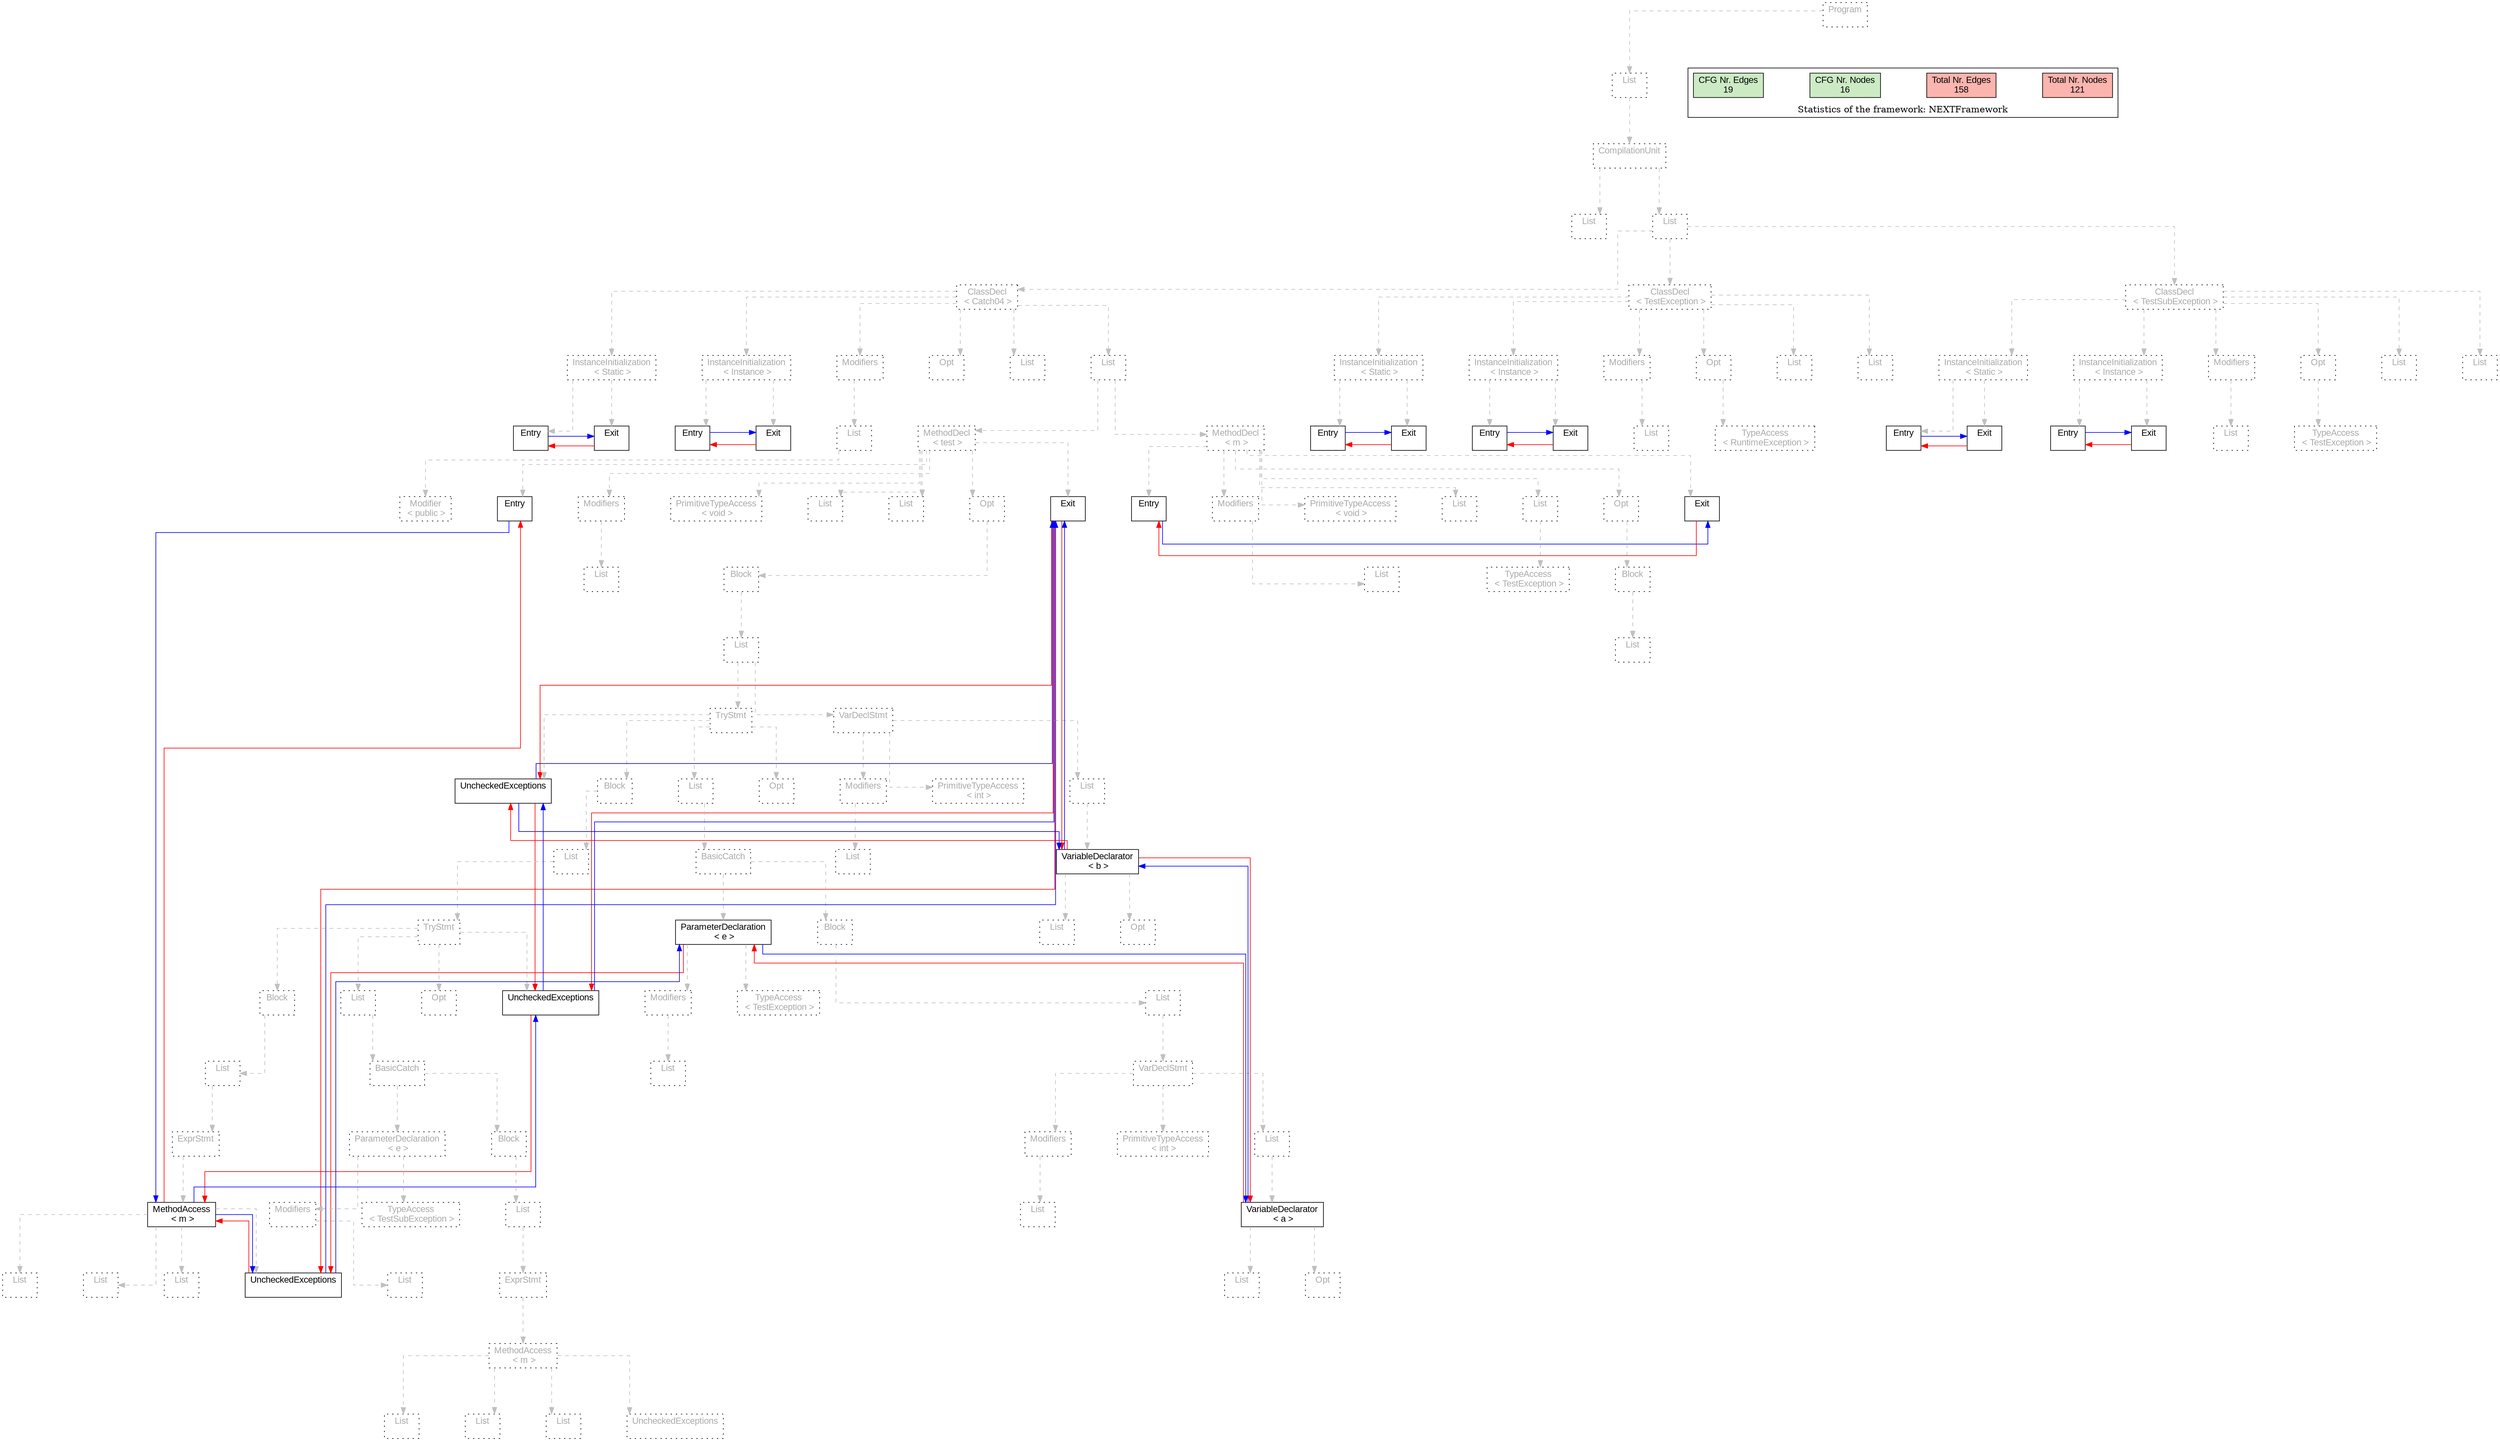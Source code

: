digraph G {
graph [splines=ortho, nodesep="1", ranksep="1"]
node [shape=rect, fontname=Arial];
{ rank = same; "Program[0]"}
{ rank = same; "List[1]"}
{ rank = same; "CompilationUnit[2]"}
{ rank = same; "List[3]"; "List[4]"}
{ rank = same; "ClassDecl[5]"; "ClassDecl[103]"; "ClassDecl[126]"}
{ rank = same; "Modifiers[22]"; "Opt[25]"; "List[26]"; "List[27]"; "InstanceInitialization[6]"; "InstanceInitialization[14]"; "Modifiers[120]"; "Opt[122]"; "List[124]"; "List[125]"; "InstanceInitialization[104]"; "InstanceInitialization[112]"; "Modifiers[143]"; "Opt[145]"; "List[147]"; "List[148]"; "InstanceInitialization[127]"; "InstanceInitialization[135]"}
{ rank = same; "List[23]"; "MethodDecl[28]"; "MethodDecl[92]"; "Entry[7]"; "Exit[8]"; "Entry[15]"; "Exit[16]"; "List[121]"; "TypeAccess[123]"; "Entry[105]"; "Exit[106]"; "Entry[113]"; "Exit[114]"; "List[144]"; "TypeAccess[146]"; "Entry[128]"; "Exit[129]"; "Entry[136]"; "Exit[137]"}
{ rank = same; "Modifier[24]"; "Entry[29]"; "Modifiers[30]"; "PrimitiveTypeAccess[32]"; "List[33]"; "List[34]"; "Opt[35]"; "Exit[36]"; "Entry[93]"; "Modifiers[94]"; "PrimitiveTypeAccess[96]"; "List[97]"; "List[98]"; "Opt[100]"; "Exit[101]"}
{ rank = same; "List[31]"; "Block[36]"; "List[95]"; "TypeAccess[99]"; "Block[101]"}
{ rank = same; "List[37]"; "List[102]"}
{ rank = same; "TryStmt[38]"; "VarDeclStmt[84]"}
{ rank = same; "Block[39]"; "List[66]"; "Opt[82]"; "UncheckedExceptions[83]"; "Modifiers[85]"; "PrimitiveTypeAccess[87]"; "List[88]"}
{ rank = same; "List[40]"; "BasicCatch[67]"; "List[86]"; "VariableDeclarator[89]"}
{ rank = same; "TryStmt[41]"; "ParameterDeclaration[68]"; "Block[72]"; "List[90]"; "Opt[91]"}
{ rank = same; "Block[42]"; "List[50]"; "Opt[64]"; "UncheckedExceptions[65]"; "Modifiers[69]"; "TypeAccess[71]"; "List[73]"}
{ rank = same; "List[43]"; "BasicCatch[51]"; "List[70]"; "VarDeclStmt[74]"}
{ rank = same; "MethodAccess[45]"; "Modifiers[53]"; "TypeAccess[55]"; "List[57]"; "List[76]"; "VariableDeclarator[79]"}
{ rank = same; "ExprStmt[44]"; "ParameterDeclaration[52]"; "Block[56]"; "Modifiers[75]"; "PrimitiveTypeAccess[77]"; "List[78]"}
{ rank = same; "MethodAccess[59]"}
{ rank = same; "List[47]"; "List[48]"; "List[49]"; "UncheckedExceptions[46]"; "List[54]"; "ExprStmt[58]"; "List[80]"; "Opt[81]"}
{ rank = same; "List[61]"; "List[62]"; "List[63]"; "UncheckedExceptions[60]"}
"Program[0]" [label="Program\n ", style= dotted   fillcolor="#eeeeee" fontcolor="#aaaaaa"  ]
"List[1]" [label="List\n ", style= dotted   fillcolor="#eeeeee" fontcolor="#aaaaaa"  ]
"CompilationUnit[2]" [label="CompilationUnit\n ", style= dotted   fillcolor="#eeeeee" fontcolor="#aaaaaa"  ]
"List[3]" [label="List\n ", style= dotted   fillcolor="#eeeeee" fontcolor="#aaaaaa"  ]
"List[4]" [label="List\n ", style= dotted   fillcolor="#eeeeee" fontcolor="#aaaaaa"  ]
"ClassDecl[5]" [label="ClassDecl\n < Catch04 >", style= dotted   fillcolor="#eeeeee" fontcolor="#aaaaaa"  ]
"Modifiers[22]" [label="Modifiers\n ", style= dotted   fillcolor="#eeeeee" fontcolor="#aaaaaa"  ]
"List[23]" [label="List\n ", style= dotted   fillcolor="#eeeeee" fontcolor="#aaaaaa"  ]
"Modifier[24]" [label="Modifier\n < public >", style= dotted   fillcolor="#eeeeee" fontcolor="#aaaaaa"  ]
"Opt[25]" [label="Opt\n ", style= dotted   fillcolor="#eeeeee" fontcolor="#aaaaaa"  ]
"List[26]" [label="List\n ", style= dotted   fillcolor="#eeeeee" fontcolor="#aaaaaa"  ]
"List[27]" [label="List\n ", style= dotted   fillcolor="#eeeeee" fontcolor="#aaaaaa"  ]
"MethodDecl[28]" [label="MethodDecl\n < test >", style= dotted   fillcolor="#eeeeee" fontcolor="#aaaaaa"  ]
"Entry[29]" [label="Entry\n ", fillcolor=white   style=filled  ]
"Modifiers[30]" [label="Modifiers\n ", style= dotted   fillcolor="#eeeeee" fontcolor="#aaaaaa"  ]
"List[31]" [label="List\n ", style= dotted   fillcolor="#eeeeee" fontcolor="#aaaaaa"  ]
"PrimitiveTypeAccess[32]" [label="PrimitiveTypeAccess\n < void >", style= dotted   fillcolor="#eeeeee" fontcolor="#aaaaaa"  ]
"List[33]" [label="List\n ", style= dotted   fillcolor="#eeeeee" fontcolor="#aaaaaa"  ]
"List[34]" [label="List\n ", style= dotted   fillcolor="#eeeeee" fontcolor="#aaaaaa"  ]
"Opt[35]" [label="Opt\n ", style= dotted   fillcolor="#eeeeee" fontcolor="#aaaaaa"  ]
"Block[36]" [label="Block\n ", style= dotted   fillcolor="#eeeeee" fontcolor="#aaaaaa"  ]
"List[37]" [label="List\n ", style= dotted   fillcolor="#eeeeee" fontcolor="#aaaaaa"  ]
"TryStmt[38]" [label="TryStmt\n ", style= dotted   fillcolor="#eeeeee" fontcolor="#aaaaaa"  ]
"Block[39]" [label="Block\n ", style= dotted   fillcolor="#eeeeee" fontcolor="#aaaaaa"  ]
"List[40]" [label="List\n ", style= dotted   fillcolor="#eeeeee" fontcolor="#aaaaaa"  ]
"TryStmt[41]" [label="TryStmt\n ", style= dotted   fillcolor="#eeeeee" fontcolor="#aaaaaa"  ]
"Block[42]" [label="Block\n ", style= dotted   fillcolor="#eeeeee" fontcolor="#aaaaaa"  ]
"List[43]" [label="List\n ", style= dotted   fillcolor="#eeeeee" fontcolor="#aaaaaa"  ]
"ExprStmt[44]" [label="ExprStmt\n ", style= dotted   fillcolor="#eeeeee" fontcolor="#aaaaaa"  ]
"MethodAccess[45]" [label="MethodAccess\n < m >", fillcolor=white   style=filled  ]
"List[47]" [label="List\n ", style= dotted   fillcolor="#eeeeee" fontcolor="#aaaaaa"  ]
"List[48]" [label="List\n ", style= dotted   fillcolor="#eeeeee" fontcolor="#aaaaaa"  ]
"List[49]" [label="List\n ", style= dotted   fillcolor="#eeeeee" fontcolor="#aaaaaa"  ]
"UncheckedExceptions[46]" [label="UncheckedExceptions\n ", fillcolor=white   style=filled  ]
"List[50]" [label="List\n ", style= dotted   fillcolor="#eeeeee" fontcolor="#aaaaaa"  ]
"BasicCatch[51]" [label="BasicCatch\n ", style= dotted   fillcolor="#eeeeee" fontcolor="#aaaaaa"  ]
"ParameterDeclaration[52]" [label="ParameterDeclaration\n < e >", style= dotted   fillcolor="#eeeeee" fontcolor="#aaaaaa"  ]
"Modifiers[53]" [label="Modifiers\n ", style= dotted   fillcolor="#eeeeee" fontcolor="#aaaaaa"  ]
"List[54]" [label="List\n ", style= dotted   fillcolor="#eeeeee" fontcolor="#aaaaaa"  ]
"TypeAccess[55]" [label="TypeAccess\n < TestSubException >", style= dotted   fillcolor="#eeeeee" fontcolor="#aaaaaa"  ]
"Block[56]" [label="Block\n ", style= dotted   fillcolor="#eeeeee" fontcolor="#aaaaaa"  ]
"List[57]" [label="List\n ", style= dotted   fillcolor="#eeeeee" fontcolor="#aaaaaa"  ]
"ExprStmt[58]" [label="ExprStmt\n ", style= dotted   fillcolor="#eeeeee" fontcolor="#aaaaaa"  ]
"MethodAccess[59]" [label="MethodAccess\n < m >", style= dotted   fillcolor="#eeeeee" fontcolor="#aaaaaa"  ]
"List[61]" [label="List\n ", style= dotted   fillcolor="#eeeeee" fontcolor="#aaaaaa"  ]
"List[62]" [label="List\n ", style= dotted   fillcolor="#eeeeee" fontcolor="#aaaaaa"  ]
"List[63]" [label="List\n ", style= dotted   fillcolor="#eeeeee" fontcolor="#aaaaaa"  ]
"UncheckedExceptions[60]" [label="UncheckedExceptions\n ", style= dotted   fillcolor="#eeeeee" fontcolor="#aaaaaa"  ]
"Opt[64]" [label="Opt\n ", style= dotted   fillcolor="#eeeeee" fontcolor="#aaaaaa"  ]
"UncheckedExceptions[65]" [label="UncheckedExceptions\n ", fillcolor=white   style=filled  ]
"List[66]" [label="List\n ", style= dotted   fillcolor="#eeeeee" fontcolor="#aaaaaa"  ]
"BasicCatch[67]" [label="BasicCatch\n ", style= dotted   fillcolor="#eeeeee" fontcolor="#aaaaaa"  ]
"ParameterDeclaration[68]" [label="ParameterDeclaration\n < e >", fillcolor=white   style=filled  ]
"Modifiers[69]" [label="Modifiers\n ", style= dotted   fillcolor="#eeeeee" fontcolor="#aaaaaa"  ]
"List[70]" [label="List\n ", style= dotted   fillcolor="#eeeeee" fontcolor="#aaaaaa"  ]
"TypeAccess[71]" [label="TypeAccess\n < TestException >", style= dotted   fillcolor="#eeeeee" fontcolor="#aaaaaa"  ]
"Block[72]" [label="Block\n ", style= dotted   fillcolor="#eeeeee" fontcolor="#aaaaaa"  ]
"List[73]" [label="List\n ", style= dotted   fillcolor="#eeeeee" fontcolor="#aaaaaa"  ]
"VarDeclStmt[74]" [label="VarDeclStmt\n ", style= dotted   fillcolor="#eeeeee" fontcolor="#aaaaaa"  ]
"Modifiers[75]" [label="Modifiers\n ", style= dotted   fillcolor="#eeeeee" fontcolor="#aaaaaa"  ]
"List[76]" [label="List\n ", style= dotted   fillcolor="#eeeeee" fontcolor="#aaaaaa"  ]
"PrimitiveTypeAccess[77]" [label="PrimitiveTypeAccess\n < int >", style= dotted   fillcolor="#eeeeee" fontcolor="#aaaaaa"  ]
"List[78]" [label="List\n ", style= dotted   fillcolor="#eeeeee" fontcolor="#aaaaaa"  ]
"VariableDeclarator[79]" [label="VariableDeclarator\n < a >", fillcolor=white   style=filled  ]
"List[80]" [label="List\n ", style= dotted   fillcolor="#eeeeee" fontcolor="#aaaaaa"  ]
"Opt[81]" [label="Opt\n ", style= dotted   fillcolor="#eeeeee" fontcolor="#aaaaaa"  ]
"Opt[82]" [label="Opt\n ", style= dotted   fillcolor="#eeeeee" fontcolor="#aaaaaa"  ]
"UncheckedExceptions[83]" [label="UncheckedExceptions\n ", fillcolor=white   style=filled  ]
"VarDeclStmt[84]" [label="VarDeclStmt\n ", style= dotted   fillcolor="#eeeeee" fontcolor="#aaaaaa"  ]
"Modifiers[85]" [label="Modifiers\n ", style= dotted   fillcolor="#eeeeee" fontcolor="#aaaaaa"  ]
"List[86]" [label="List\n ", style= dotted   fillcolor="#eeeeee" fontcolor="#aaaaaa"  ]
"PrimitiveTypeAccess[87]" [label="PrimitiveTypeAccess\n < int >", style= dotted   fillcolor="#eeeeee" fontcolor="#aaaaaa"  ]
"List[88]" [label="List\n ", style= dotted   fillcolor="#eeeeee" fontcolor="#aaaaaa"  ]
"VariableDeclarator[89]" [label="VariableDeclarator\n < b >", fillcolor=white   style=filled  ]
"List[90]" [label="List\n ", style= dotted   fillcolor="#eeeeee" fontcolor="#aaaaaa"  ]
"Opt[91]" [label="Opt\n ", style= dotted   fillcolor="#eeeeee" fontcolor="#aaaaaa"  ]
"Exit[36]" [label="Exit\n ", fillcolor=white   style=filled  ]
"MethodDecl[92]" [label="MethodDecl\n < m >", style= dotted   fillcolor="#eeeeee" fontcolor="#aaaaaa"  ]
"Entry[93]" [label="Entry\n ", fillcolor=white   style=filled  ]
"Modifiers[94]" [label="Modifiers\n ", style= dotted   fillcolor="#eeeeee" fontcolor="#aaaaaa"  ]
"List[95]" [label="List\n ", style= dotted   fillcolor="#eeeeee" fontcolor="#aaaaaa"  ]
"PrimitiveTypeAccess[96]" [label="PrimitiveTypeAccess\n < void >", style= dotted   fillcolor="#eeeeee" fontcolor="#aaaaaa"  ]
"List[97]" [label="List\n ", style= dotted   fillcolor="#eeeeee" fontcolor="#aaaaaa"  ]
"List[98]" [label="List\n ", style= dotted   fillcolor="#eeeeee" fontcolor="#aaaaaa"  ]
"TypeAccess[99]" [label="TypeAccess\n < TestException >", style= dotted   fillcolor="#eeeeee" fontcolor="#aaaaaa"  ]
"Opt[100]" [label="Opt\n ", style= dotted   fillcolor="#eeeeee" fontcolor="#aaaaaa"  ]
"Block[101]" [label="Block\n ", style= dotted   fillcolor="#eeeeee" fontcolor="#aaaaaa"  ]
"List[102]" [label="List\n ", style= dotted   fillcolor="#eeeeee" fontcolor="#aaaaaa"  ]
"Exit[101]" [label="Exit\n ", fillcolor=white   style=filled  ]
"InstanceInitialization[6]" [label="InstanceInitialization\n < Instance >", style= dotted   fillcolor="#eeeeee" fontcolor="#aaaaaa"  ]
"Entry[7]" [label="Entry\n ", fillcolor=white   style=filled  ]
"Exit[8]" [label="Exit\n ", fillcolor=white   style=filled  ]
"InstanceInitialization[14]" [label="InstanceInitialization\n < Static >", style= dotted   fillcolor="#eeeeee" fontcolor="#aaaaaa"  ]
"Entry[15]" [label="Entry\n ", fillcolor=white   style=filled  ]
"Exit[16]" [label="Exit\n ", fillcolor=white   style=filled  ]
"ClassDecl[103]" [label="ClassDecl\n < TestException >", style= dotted   fillcolor="#eeeeee" fontcolor="#aaaaaa"  ]
"Modifiers[120]" [label="Modifiers\n ", style= dotted   fillcolor="#eeeeee" fontcolor="#aaaaaa"  ]
"List[121]" [label="List\n ", style= dotted   fillcolor="#eeeeee" fontcolor="#aaaaaa"  ]
"Opt[122]" [label="Opt\n ", style= dotted   fillcolor="#eeeeee" fontcolor="#aaaaaa"  ]
"TypeAccess[123]" [label="TypeAccess\n < RuntimeException >", style= dotted   fillcolor="#eeeeee" fontcolor="#aaaaaa"  ]
"List[124]" [label="List\n ", style= dotted   fillcolor="#eeeeee" fontcolor="#aaaaaa"  ]
"List[125]" [label="List\n ", style= dotted   fillcolor="#eeeeee" fontcolor="#aaaaaa"  ]
"InstanceInitialization[104]" [label="InstanceInitialization\n < Instance >", style= dotted   fillcolor="#eeeeee" fontcolor="#aaaaaa"  ]
"Entry[105]" [label="Entry\n ", fillcolor=white   style=filled  ]
"Exit[106]" [label="Exit\n ", fillcolor=white   style=filled  ]
"InstanceInitialization[112]" [label="InstanceInitialization\n < Static >", style= dotted   fillcolor="#eeeeee" fontcolor="#aaaaaa"  ]
"Entry[113]" [label="Entry\n ", fillcolor=white   style=filled  ]
"Exit[114]" [label="Exit\n ", fillcolor=white   style=filled  ]
"ClassDecl[126]" [label="ClassDecl\n < TestSubException >", style= dotted   fillcolor="#eeeeee" fontcolor="#aaaaaa"  ]
"Modifiers[143]" [label="Modifiers\n ", style= dotted   fillcolor="#eeeeee" fontcolor="#aaaaaa"  ]
"List[144]" [label="List\n ", style= dotted   fillcolor="#eeeeee" fontcolor="#aaaaaa"  ]
"Opt[145]" [label="Opt\n ", style= dotted   fillcolor="#eeeeee" fontcolor="#aaaaaa"  ]
"TypeAccess[146]" [label="TypeAccess\n < TestException >", style= dotted   fillcolor="#eeeeee" fontcolor="#aaaaaa"  ]
"List[147]" [label="List\n ", style= dotted   fillcolor="#eeeeee" fontcolor="#aaaaaa"  ]
"List[148]" [label="List\n ", style= dotted   fillcolor="#eeeeee" fontcolor="#aaaaaa"  ]
"InstanceInitialization[127]" [label="InstanceInitialization\n < Instance >", style= dotted   fillcolor="#eeeeee" fontcolor="#aaaaaa"  ]
"Entry[128]" [label="Entry\n ", fillcolor=white   style=filled  ]
"Exit[129]" [label="Exit\n ", fillcolor=white   style=filled  ]
"InstanceInitialization[135]" [label="InstanceInitialization\n < Static >", style= dotted   fillcolor="#eeeeee" fontcolor="#aaaaaa"  ]
"Entry[136]" [label="Entry\n ", fillcolor=white   style=filled  ]
"Exit[137]" [label="Exit\n ", fillcolor=white   style=filled  ]
"CompilationUnit[2]" -> "List[3]" [style=dashed, color=gray]
"List[23]" -> "Modifier[24]" [style=dashed, color=gray]
"Modifiers[22]" -> "List[23]" [style=dashed, color=gray]
"ClassDecl[5]" -> "Modifiers[22]" [style=dashed, color=gray]
"ClassDecl[5]" -> "Opt[25]" [style=dashed, color=gray]
"ClassDecl[5]" -> "List[26]" [style=dashed, color=gray]
"MethodDecl[28]" -> "Entry[29]" [style=dashed, color=gray]
"Modifiers[30]" -> "List[31]" [style=dashed, color=gray]
"MethodDecl[28]" -> "Modifiers[30]" [style=dashed, color=gray]
"MethodDecl[28]" -> "PrimitiveTypeAccess[32]" [style=dashed, color=gray]
"MethodDecl[28]" -> "List[33]" [style=dashed, color=gray]
"MethodDecl[28]" -> "List[34]" [style=dashed, color=gray]
"MethodAccess[45]" -> "List[47]" [style=dashed, color=gray]
"MethodAccess[45]" -> "List[48]" [style=dashed, color=gray]
"MethodAccess[45]" -> "List[49]" [style=dashed, color=gray]
"MethodAccess[45]" -> "UncheckedExceptions[46]" [style=dashed, color=gray]
"ExprStmt[44]" -> "MethodAccess[45]" [style=dashed, color=gray]
"List[43]" -> "ExprStmt[44]" [style=dashed, color=gray]
"Block[42]" -> "List[43]" [style=dashed, color=gray]
"TryStmt[41]" -> "Block[42]" [style=dashed, color=gray]
"Modifiers[53]" -> "List[54]" [style=dashed, color=gray]
"ParameterDeclaration[52]" -> "Modifiers[53]" [style=dashed, color=gray]
"ParameterDeclaration[52]" -> "TypeAccess[55]" [style=dashed, color=gray]
"BasicCatch[51]" -> "ParameterDeclaration[52]" [style=dashed, color=gray]
"MethodAccess[59]" -> "List[61]" [style=dashed, color=gray]
"MethodAccess[59]" -> "List[62]" [style=dashed, color=gray]
"MethodAccess[59]" -> "List[63]" [style=dashed, color=gray]
"MethodAccess[59]" -> "UncheckedExceptions[60]" [style=dashed, color=gray]
"ExprStmt[58]" -> "MethodAccess[59]" [style=dashed, color=gray]
"List[57]" -> "ExprStmt[58]" [style=dashed, color=gray]
"Block[56]" -> "List[57]" [style=dashed, color=gray]
"BasicCatch[51]" -> "Block[56]" [style=dashed, color=gray]
"List[50]" -> "BasicCatch[51]" [style=dashed, color=gray]
"TryStmt[41]" -> "List[50]" [style=dashed, color=gray]
"TryStmt[41]" -> "Opt[64]" [style=dashed, color=gray]
"TryStmt[41]" -> "UncheckedExceptions[65]" [style=dashed, color=gray]
"List[40]" -> "TryStmt[41]" [style=dashed, color=gray]
"Block[39]" -> "List[40]" [style=dashed, color=gray]
"TryStmt[38]" -> "Block[39]" [style=dashed, color=gray]
"Modifiers[69]" -> "List[70]" [style=dashed, color=gray]
"ParameterDeclaration[68]" -> "Modifiers[69]" [style=dashed, color=gray]
"ParameterDeclaration[68]" -> "TypeAccess[71]" [style=dashed, color=gray]
"BasicCatch[67]" -> "ParameterDeclaration[68]" [style=dashed, color=gray]
"Modifiers[75]" -> "List[76]" [style=dashed, color=gray]
"VarDeclStmt[74]" -> "Modifiers[75]" [style=dashed, color=gray]
"VarDeclStmt[74]" -> "PrimitiveTypeAccess[77]" [style=dashed, color=gray]
"VariableDeclarator[79]" -> "List[80]" [style=dashed, color=gray]
"VariableDeclarator[79]" -> "Opt[81]" [style=dashed, color=gray]
"List[78]" -> "VariableDeclarator[79]" [style=dashed, color=gray]
"VarDeclStmt[74]" -> "List[78]" [style=dashed, color=gray]
"List[73]" -> "VarDeclStmt[74]" [style=dashed, color=gray]
"Block[72]" -> "List[73]" [style=dashed, color=gray]
"BasicCatch[67]" -> "Block[72]" [style=dashed, color=gray]
"List[66]" -> "BasicCatch[67]" [style=dashed, color=gray]
"TryStmt[38]" -> "List[66]" [style=dashed, color=gray]
"TryStmt[38]" -> "Opt[82]" [style=dashed, color=gray]
"TryStmt[38]" -> "UncheckedExceptions[83]" [style=dashed, color=gray]
"List[37]" -> "TryStmt[38]" [style=dashed, color=gray]
"Modifiers[85]" -> "List[86]" [style=dashed, color=gray]
"VarDeclStmt[84]" -> "Modifiers[85]" [style=dashed, color=gray]
"VarDeclStmt[84]" -> "PrimitiveTypeAccess[87]" [style=dashed, color=gray]
"VariableDeclarator[89]" -> "List[90]" [style=dashed, color=gray]
"VariableDeclarator[89]" -> "Opt[91]" [style=dashed, color=gray]
"List[88]" -> "VariableDeclarator[89]" [style=dashed, color=gray]
"VarDeclStmt[84]" -> "List[88]" [style=dashed, color=gray]
"List[37]" -> "VarDeclStmt[84]" [style=dashed, color=gray]
"Block[36]" -> "List[37]" [style=dashed, color=gray]
"Opt[35]" -> "Block[36]" [style=dashed, color=gray]
"MethodDecl[28]" -> "Opt[35]" [style=dashed, color=gray]
"MethodDecl[28]" -> "Exit[36]" [style=dashed, color=gray]
"List[27]" -> "MethodDecl[28]" [style=dashed, color=gray]
"MethodDecl[92]" -> "Entry[93]" [style=dashed, color=gray]
"Modifiers[94]" -> "List[95]" [style=dashed, color=gray]
"MethodDecl[92]" -> "Modifiers[94]" [style=dashed, color=gray]
"MethodDecl[92]" -> "PrimitiveTypeAccess[96]" [style=dashed, color=gray]
"MethodDecl[92]" -> "List[97]" [style=dashed, color=gray]
"List[98]" -> "TypeAccess[99]" [style=dashed, color=gray]
"MethodDecl[92]" -> "List[98]" [style=dashed, color=gray]
"Block[101]" -> "List[102]" [style=dashed, color=gray]
"Opt[100]" -> "Block[101]" [style=dashed, color=gray]
"MethodDecl[92]" -> "Opt[100]" [style=dashed, color=gray]
"MethodDecl[92]" -> "Exit[101]" [style=dashed, color=gray]
"List[27]" -> "MethodDecl[92]" [style=dashed, color=gray]
"ClassDecl[5]" -> "List[27]" [style=dashed, color=gray]
"InstanceInitialization[6]" -> "Entry[7]" [style=dashed, color=gray]
"InstanceInitialization[6]" -> "Exit[8]" [style=dashed, color=gray]
"InstanceInitialization[14]" -> "Entry[15]" [style=dashed, color=gray]
"InstanceInitialization[14]" -> "Exit[16]" [style=dashed, color=gray]
"ClassDecl[5]" -> "InstanceInitialization[6]" [style=dashed, color=gray]
"ClassDecl[5]" -> "InstanceInitialization[14]" [style=dashed, color=gray]
"List[4]" -> "ClassDecl[5]" [style=dashed, color=gray]
"Modifiers[120]" -> "List[121]" [style=dashed, color=gray]
"ClassDecl[103]" -> "Modifiers[120]" [style=dashed, color=gray]
"Opt[122]" -> "TypeAccess[123]" [style=dashed, color=gray]
"ClassDecl[103]" -> "Opt[122]" [style=dashed, color=gray]
"ClassDecl[103]" -> "List[124]" [style=dashed, color=gray]
"ClassDecl[103]" -> "List[125]" [style=dashed, color=gray]
"InstanceInitialization[104]" -> "Entry[105]" [style=dashed, color=gray]
"InstanceInitialization[104]" -> "Exit[106]" [style=dashed, color=gray]
"InstanceInitialization[112]" -> "Entry[113]" [style=dashed, color=gray]
"InstanceInitialization[112]" -> "Exit[114]" [style=dashed, color=gray]
"ClassDecl[103]" -> "InstanceInitialization[104]" [style=dashed, color=gray]
"ClassDecl[103]" -> "InstanceInitialization[112]" [style=dashed, color=gray]
"List[4]" -> "ClassDecl[103]" [style=dashed, color=gray]
"Modifiers[143]" -> "List[144]" [style=dashed, color=gray]
"ClassDecl[126]" -> "Modifiers[143]" [style=dashed, color=gray]
"Opt[145]" -> "TypeAccess[146]" [style=dashed, color=gray]
"ClassDecl[126]" -> "Opt[145]" [style=dashed, color=gray]
"ClassDecl[126]" -> "List[147]" [style=dashed, color=gray]
"ClassDecl[126]" -> "List[148]" [style=dashed, color=gray]
"InstanceInitialization[127]" -> "Entry[128]" [style=dashed, color=gray]
"InstanceInitialization[127]" -> "Exit[129]" [style=dashed, color=gray]
"InstanceInitialization[135]" -> "Entry[136]" [style=dashed, color=gray]
"InstanceInitialization[135]" -> "Exit[137]" [style=dashed, color=gray]
"ClassDecl[126]" -> "InstanceInitialization[127]" [style=dashed, color=gray]
"ClassDecl[126]" -> "InstanceInitialization[135]" [style=dashed, color=gray]
"List[4]" -> "ClassDecl[126]" [style=dashed, color=gray]
"CompilationUnit[2]" -> "List[4]" [style=dashed, color=gray]
"List[1]" -> "CompilationUnit[2]" [style=dashed, color=gray]
"Program[0]" -> "List[1]" [style=dashed, color=gray]
"Exit[16]" -> "Entry[15]" [color=red, constraint=false]
"Entry[15]" -> "Exit[16]" [color=blue, constraint=false, xlabel=" "] 
"Exit[8]" -> "Entry[7]" [color=red, constraint=false]
"Entry[7]" -> "Exit[8]" [color=blue, constraint=false, xlabel=" "] 
"Exit[36]" -> "UncheckedExceptions[83]" [color=red, constraint=false]
"Exit[36]" -> "UncheckedExceptions[65]" [color=red, constraint=false]
"Exit[36]" -> "UncheckedExceptions[46]" [color=red, constraint=false]
"Exit[36]" -> "VariableDeclarator[89]" [color=red, constraint=false]
"VariableDeclarator[89]" -> "Exit[36]" [color=blue, constraint=false, xlabel=" "] 
"VariableDeclarator[89]" -> "UncheckedExceptions[83]" [color=red, constraint=false]
"VariableDeclarator[89]" -> "VariableDeclarator[79]" [color=red, constraint=false]
"UncheckedExceptions[83]" -> "Exit[36]" [color=blue, constraint=false, xlabel=" "] 
"UncheckedExceptions[83]" -> "VariableDeclarator[89]" [color=blue, constraint=false, xlabel=" "] 
"UncheckedExceptions[83]" -> "UncheckedExceptions[65]" [color=red, constraint=false]
"UncheckedExceptions[65]" -> "Exit[36]" [color=blue, constraint=false, xlabel=" "] 
"UncheckedExceptions[65]" -> "UncheckedExceptions[83]" [color=blue, constraint=false, xlabel=" "] 
"UncheckedExceptions[65]" -> "MethodAccess[45]" [color=red, constraint=false]
"VariableDeclarator[79]" -> "VariableDeclarator[89]" [color=blue, constraint=false, xlabel=" "] 
"VariableDeclarator[79]" -> "ParameterDeclaration[68]" [color=red, constraint=false]
"ParameterDeclaration[68]" -> "VariableDeclarator[79]" [color=blue, constraint=false, xlabel=" "] 
"ParameterDeclaration[68]" -> "UncheckedExceptions[46]" [color=red, constraint=false]
"UncheckedExceptions[46]" -> "ParameterDeclaration[68]" [color=blue, constraint=false, xlabel=" "] 
"UncheckedExceptions[46]" -> "Exit[36]" [color=blue, constraint=false, xlabel=" "] 
"UncheckedExceptions[46]" -> "MethodAccess[45]" [color=red, constraint=false]
"MethodAccess[45]" -> "UncheckedExceptions[65]" [color=blue, constraint=false, xlabel=" "] 
"MethodAccess[45]" -> "UncheckedExceptions[46]" [color=blue, constraint=false, xlabel=" "] 
"MethodAccess[45]" -> "Entry[29]" [color=red, constraint=false]
"Entry[29]" -> "MethodAccess[45]" [color=blue, constraint=false, xlabel=" "] 
"Exit[101]" -> "Entry[93]" [color=red, constraint=false]
"Entry[93]" -> "Exit[101]" [color=blue, constraint=false, xlabel=" "] 
"Exit[114]" -> "Entry[113]" [color=red, constraint=false]
"Entry[113]" -> "Exit[114]" [color=blue, constraint=false, xlabel=" "] 
"Exit[106]" -> "Entry[105]" [color=red, constraint=false]
"Entry[105]" -> "Exit[106]" [color=blue, constraint=false, xlabel=" "] 
"Exit[137]" -> "Entry[136]" [color=red, constraint=false]
"Entry[136]" -> "Exit[137]" [color=blue, constraint=false, xlabel=" "] 
"Exit[129]" -> "Entry[128]" [color=red, constraint=false]
"Entry[128]" -> "Exit[129]" [color=blue, constraint=false, xlabel=" "] 
"List[3]" -> "List[4]" [style=invis]
"ClassDecl[5]" -> "ClassDecl[103]" -> "ClassDecl[126]" [style=invis]
"InstanceInitialization[14]" -> "InstanceInitialization[6]" -> "Modifiers[22]" -> "Opt[25]" -> "List[26]" -> "List[27]" [style=invis]
"MethodDecl[28]" -> "MethodDecl[92]" [style=invis]
"Entry[29]" -> "Modifiers[30]" -> "PrimitiveTypeAccess[32]" -> "List[33]" -> "List[34]" -> "Opt[35]" -> "Exit[36]" [style=invis]
"TryStmt[38]" -> "VarDeclStmt[84]" [style=invis]
"Block[39]" -> "List[66]" -> "Opt[82]" [style=invis]
"Block[42]" -> "List[50]" -> "Opt[64]" [style=invis]
"ParameterDeclaration[52]" -> "Block[56]" [style=invis]
"Modifiers[53]" -> "TypeAccess[55]" [style=invis]
"ParameterDeclaration[68]" -> "Block[72]" [style=invis]
"Modifiers[69]" -> "TypeAccess[71]" [style=invis]
"Modifiers[75]" -> "PrimitiveTypeAccess[77]" -> "List[78]" [style=invis]
"List[80]" -> "Opt[81]" [style=invis]
"Modifiers[85]" -> "PrimitiveTypeAccess[87]" -> "List[88]" [style=invis]
"List[90]" -> "Opt[91]" [style=invis]
"Entry[93]" -> "Modifiers[94]" -> "PrimitiveTypeAccess[96]" -> "List[97]" -> "List[98]" -> "Opt[100]" -> "Exit[101]" [style=invis]
"Entry[7]" -> "Exit[8]" [style=invis]
"Entry[15]" -> "Exit[16]" [style=invis]
"InstanceInitialization[112]" -> "InstanceInitialization[104]" -> "Modifiers[120]" -> "Opt[122]" -> "List[124]" -> "List[125]" [style=invis]
"Entry[105]" -> "Exit[106]" [style=invis]
"Entry[113]" -> "Exit[114]" [style=invis]
"InstanceInitialization[135]" -> "InstanceInitialization[127]" -> "Modifiers[143]" -> "Opt[145]" -> "List[147]" -> "List[148]" [style=invis]
"Entry[128]" -> "Exit[129]" [style=invis]
"Entry[136]" -> "Exit[137]" [style=invis]

subgraph cluster_legend {
{node [style=filled, fillcolor=1, colorscheme="pastel13"]
Nodes [label="Total Nr. Nodes
121", fillcolor=1]
Edges [label="Total Nr. Edges
158", fillcolor=1]
NodesCFG [label="CFG Nr. Nodes
16", fillcolor=3]
EdgesCFG [label="CFG Nr. Edges
19", fillcolor=3]
Nodes-> "Program[0]" -> NodesCFG  [style="invis"]
Edges -> "Program[0]" ->EdgesCFG [style="invis"]}
label = "Statistics of the framework: NEXTFramework"
style="solid"
ranksep=0.05
nodesep=0.01
labelloc = b
len=2
}}
